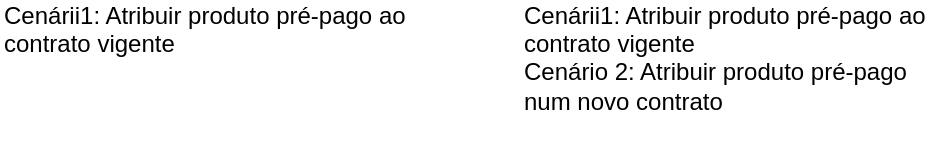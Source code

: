 <mxfile version="24.3.1" type="github">
  <diagram name="Página-1" id="hrwiLjcO8dKaTjDp7RrG">
    <mxGraphModel dx="1050" dy="530" grid="1" gridSize="10" guides="1" tooltips="1" connect="1" arrows="1" fold="1" page="1" pageScale="1" pageWidth="827" pageHeight="1169" math="0" shadow="0">
      <root>
        <mxCell id="0" />
        <mxCell id="1" parent="0" />
        <mxCell id="g9yhixUxPmsOxpV-LiuI-1" value="Cenárii1: Atribuir produto pré-pago ao contrato vigente&lt;div&gt;&lt;br&gt;&lt;/div&gt;&lt;div&gt;&lt;br&gt;&lt;/div&gt;&lt;div&gt;&lt;div&gt;&lt;div&gt;&lt;br&gt;&lt;/div&gt;&lt;/div&gt;&lt;/div&gt;" style="text;html=1;align=left;verticalAlign=middle;whiteSpace=wrap;rounded=0;" vertex="1" parent="1">
          <mxGeometry x="30" y="20" width="210" height="70" as="geometry" />
        </mxCell>
        <mxCell id="g9yhixUxPmsOxpV-LiuI-2" value="Cenárii1: Atribuir produto pré-pago ao contrato vigente&lt;div&gt;Cenário 2: Atribuir produto pré-pago num novo contrato&lt;br&gt;&lt;div&gt;&lt;br&gt;&lt;/div&gt;&lt;/div&gt;" style="text;html=1;align=left;verticalAlign=middle;whiteSpace=wrap;rounded=0;" vertex="1" parent="1">
          <mxGeometry x="290" y="20" width="210" height="70" as="geometry" />
        </mxCell>
      </root>
    </mxGraphModel>
  </diagram>
</mxfile>
